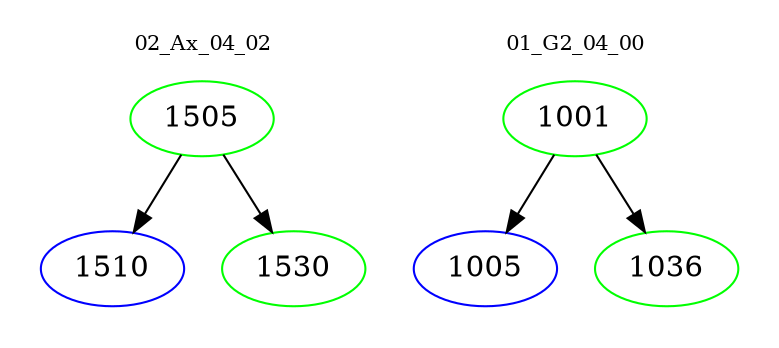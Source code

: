 digraph{
subgraph cluster_0 {
color = white
label = "02_Ax_04_02";
fontsize=10;
T0_1505 [label="1505", color="green"]
T0_1505 -> T0_1510 [color="black"]
T0_1510 [label="1510", color="blue"]
T0_1505 -> T0_1530 [color="black"]
T0_1530 [label="1530", color="green"]
}
subgraph cluster_1 {
color = white
label = "01_G2_04_00";
fontsize=10;
T1_1001 [label="1001", color="green"]
T1_1001 -> T1_1005 [color="black"]
T1_1005 [label="1005", color="blue"]
T1_1001 -> T1_1036 [color="black"]
T1_1036 [label="1036", color="green"]
}
}
